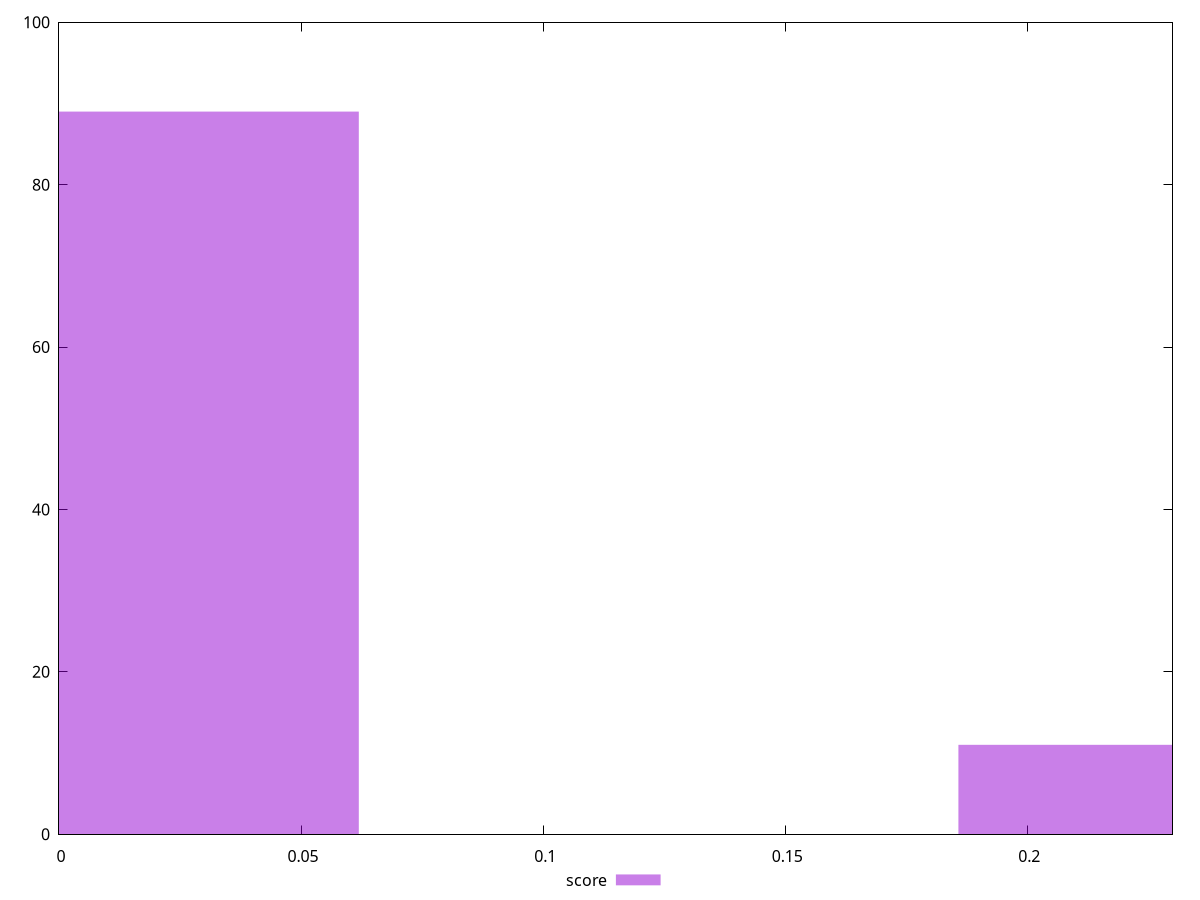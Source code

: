 reset

$score <<EOF
0 89
0.24770612933898212 11
EOF

set key outside below
set boxwidth 0.12385306466949106
set xrange [0:0.23]
set yrange [0:100]
set trange [0:100]
set style fill transparent solid 0.5 noborder
set terminal svg size 640, 490 enhanced background rgb 'white'
set output "report_00019_2021-02-10T18-14-37.922Z//cumulative-layout-shift/samples/pages+cached/score/histogram.svg"

plot $score title "score" with boxes

reset
